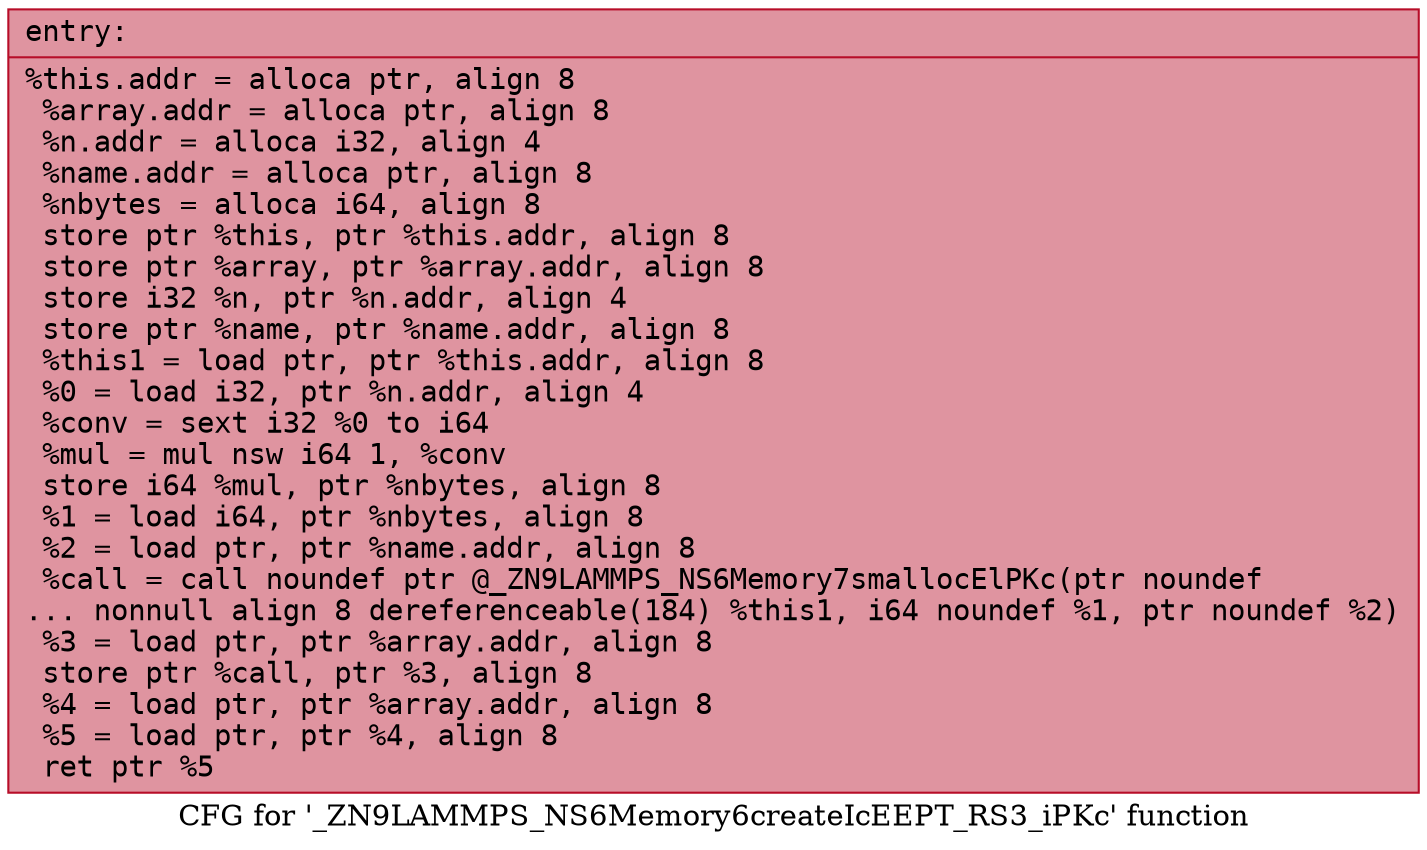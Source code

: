 digraph "CFG for '_ZN9LAMMPS_NS6Memory6createIcEEPT_RS3_iPKc' function" {
	label="CFG for '_ZN9LAMMPS_NS6Memory6createIcEEPT_RS3_iPKc' function";

	Node0x561dd3f04420 [shape=record,color="#b70d28ff", style=filled, fillcolor="#b70d2870" fontname="Courier",label="{entry:\l|  %this.addr = alloca ptr, align 8\l  %array.addr = alloca ptr, align 8\l  %n.addr = alloca i32, align 4\l  %name.addr = alloca ptr, align 8\l  %nbytes = alloca i64, align 8\l  store ptr %this, ptr %this.addr, align 8\l  store ptr %array, ptr %array.addr, align 8\l  store i32 %n, ptr %n.addr, align 4\l  store ptr %name, ptr %name.addr, align 8\l  %this1 = load ptr, ptr %this.addr, align 8\l  %0 = load i32, ptr %n.addr, align 4\l  %conv = sext i32 %0 to i64\l  %mul = mul nsw i64 1, %conv\l  store i64 %mul, ptr %nbytes, align 8\l  %1 = load i64, ptr %nbytes, align 8\l  %2 = load ptr, ptr %name.addr, align 8\l  %call = call noundef ptr @_ZN9LAMMPS_NS6Memory7smallocElPKc(ptr noundef\l... nonnull align 8 dereferenceable(184) %this1, i64 noundef %1, ptr noundef %2)\l  %3 = load ptr, ptr %array.addr, align 8\l  store ptr %call, ptr %3, align 8\l  %4 = load ptr, ptr %array.addr, align 8\l  %5 = load ptr, ptr %4, align 8\l  ret ptr %5\l}"];
}
